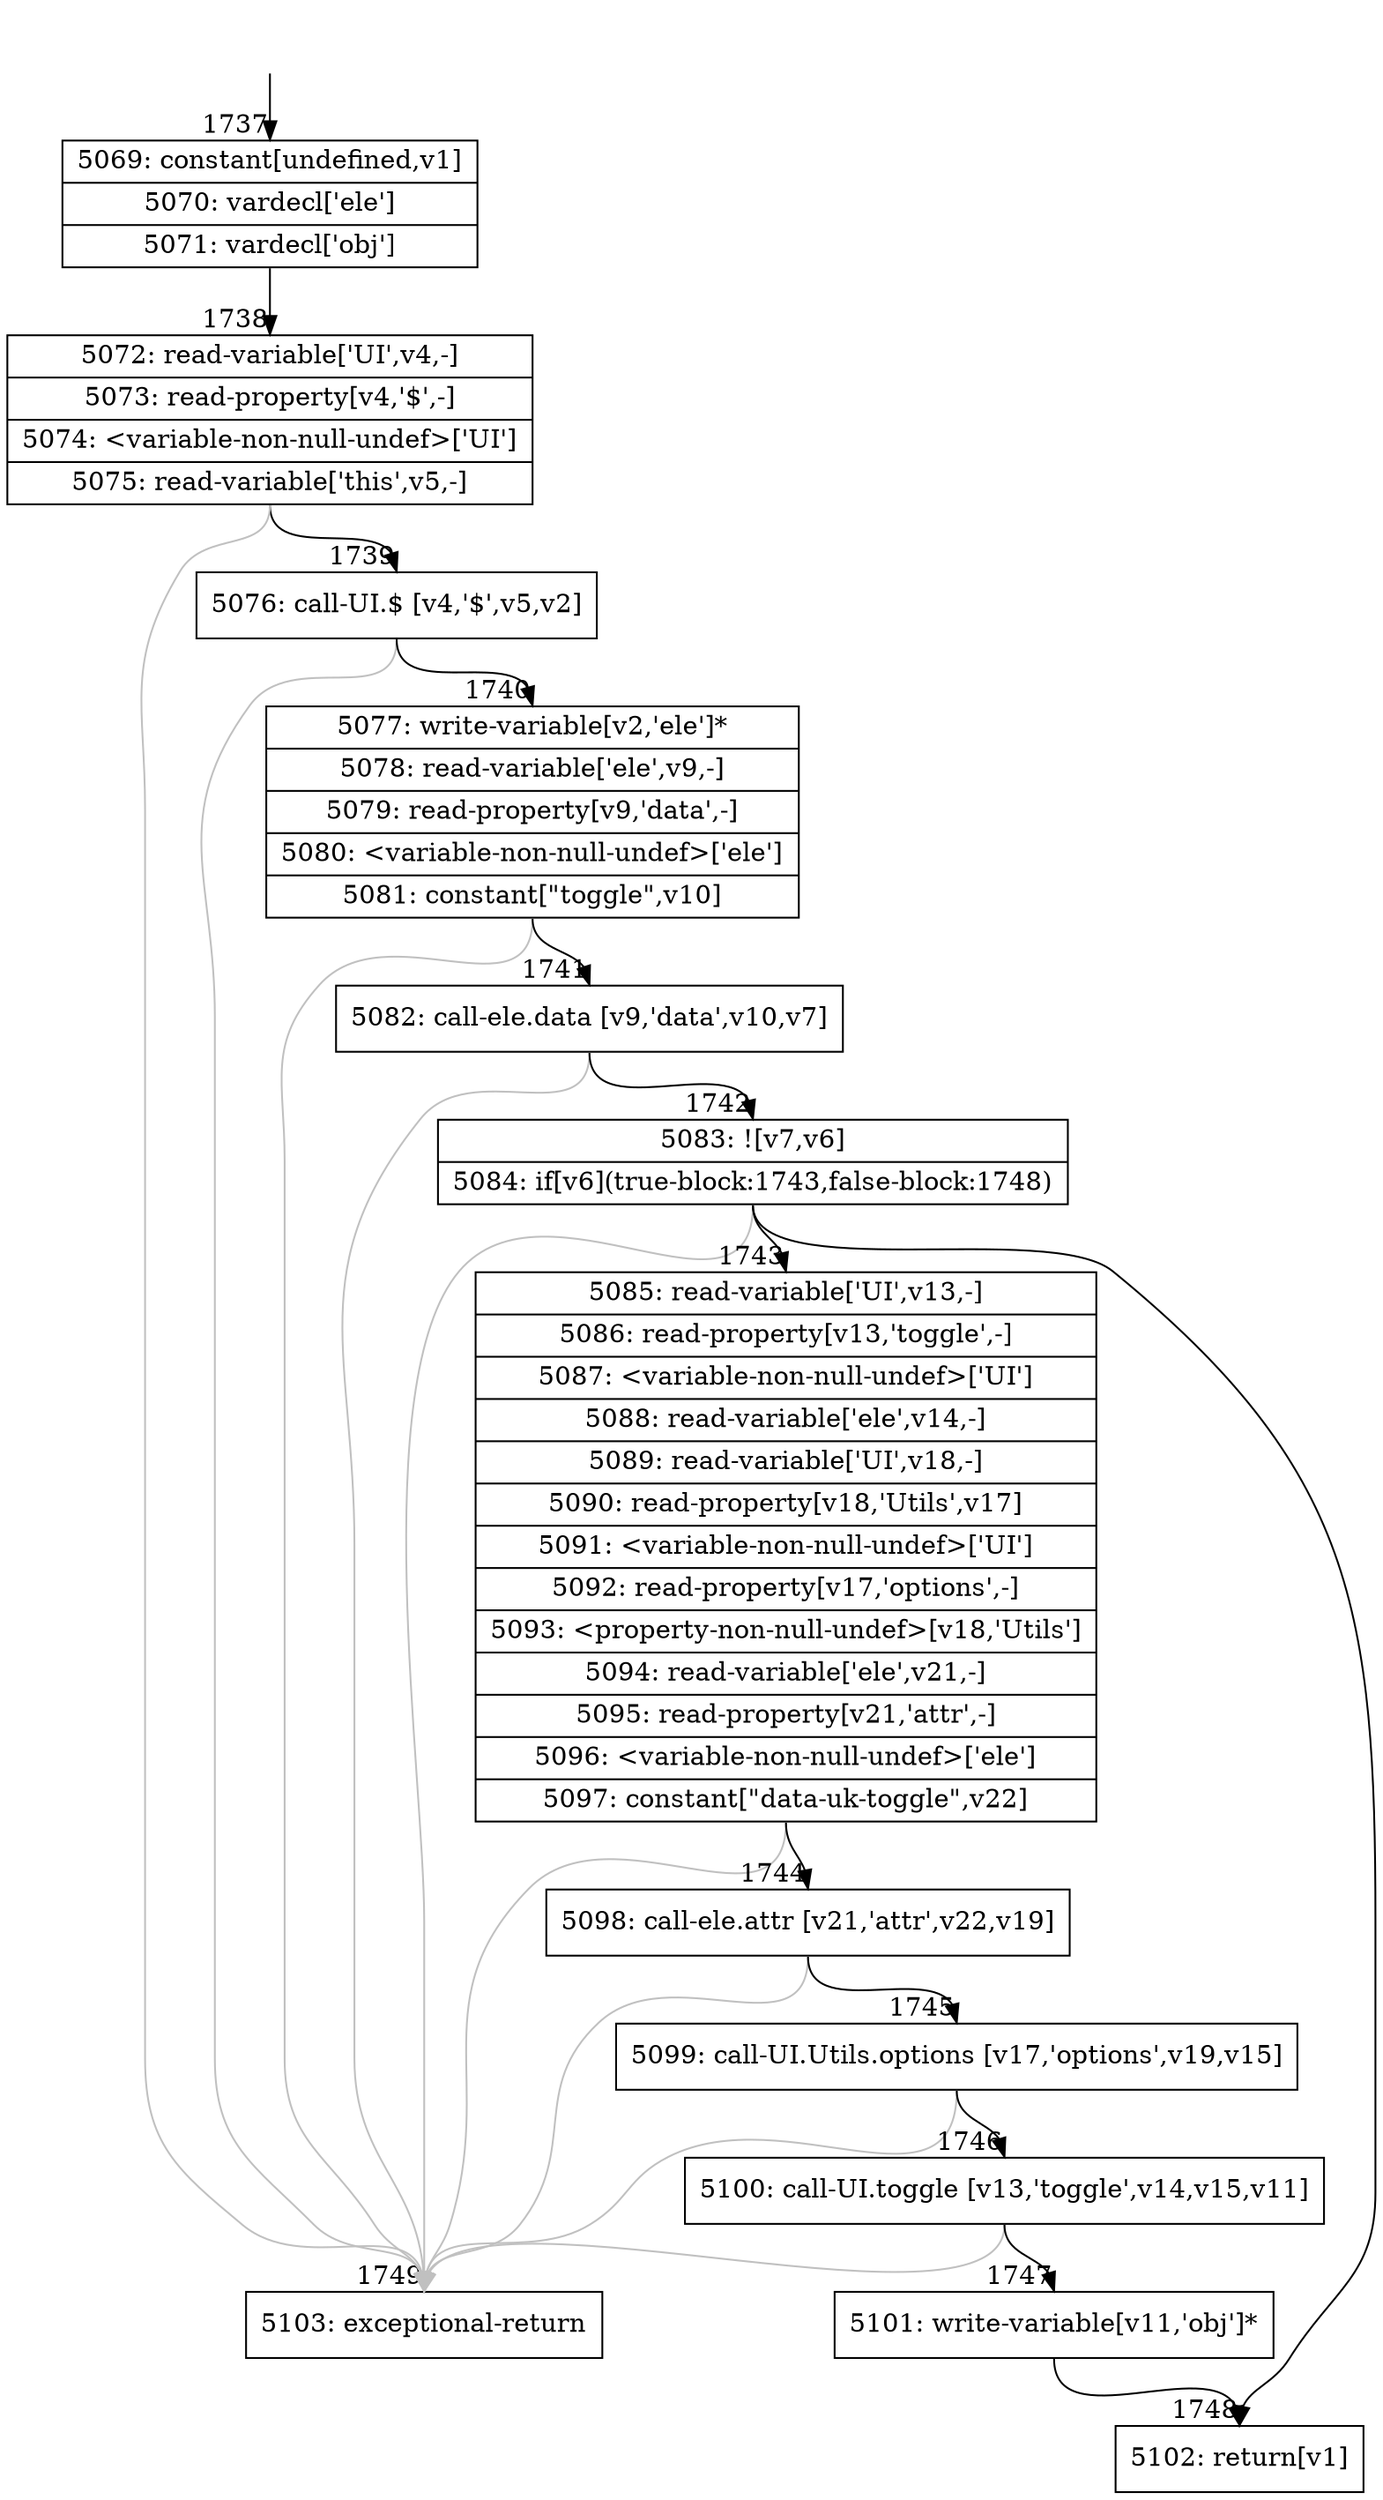 digraph {
rankdir="TD"
BB_entry138[shape=none,label=""];
BB_entry138 -> BB1737 [tailport=s, headport=n, headlabel="    1737"]
BB1737 [shape=record label="{5069: constant[undefined,v1]|5070: vardecl['ele']|5071: vardecl['obj']}" ] 
BB1737 -> BB1738 [tailport=s, headport=n, headlabel="      1738"]
BB1738 [shape=record label="{5072: read-variable['UI',v4,-]|5073: read-property[v4,'$',-]|5074: \<variable-non-null-undef\>['UI']|5075: read-variable['this',v5,-]}" ] 
BB1738 -> BB1739 [tailport=s, headport=n, headlabel="      1739"]
BB1738 -> BB1749 [tailport=s, headport=n, color=gray, headlabel="      1749"]
BB1739 [shape=record label="{5076: call-UI.$ [v4,'$',v5,v2]}" ] 
BB1739 -> BB1740 [tailport=s, headport=n, headlabel="      1740"]
BB1739 -> BB1749 [tailport=s, headport=n, color=gray]
BB1740 [shape=record label="{5077: write-variable[v2,'ele']*|5078: read-variable['ele',v9,-]|5079: read-property[v9,'data',-]|5080: \<variable-non-null-undef\>['ele']|5081: constant[\"toggle\",v10]}" ] 
BB1740 -> BB1741 [tailport=s, headport=n, headlabel="      1741"]
BB1740 -> BB1749 [tailport=s, headport=n, color=gray]
BB1741 [shape=record label="{5082: call-ele.data [v9,'data',v10,v7]}" ] 
BB1741 -> BB1742 [tailport=s, headport=n, headlabel="      1742"]
BB1741 -> BB1749 [tailport=s, headport=n, color=gray]
BB1742 [shape=record label="{5083: ![v7,v6]|5084: if[v6](true-block:1743,false-block:1748)}" ] 
BB1742 -> BB1743 [tailport=s, headport=n, headlabel="      1743"]
BB1742 -> BB1748 [tailport=s, headport=n, headlabel="      1748"]
BB1742 -> BB1749 [tailport=s, headport=n, color=gray]
BB1743 [shape=record label="{5085: read-variable['UI',v13,-]|5086: read-property[v13,'toggle',-]|5087: \<variable-non-null-undef\>['UI']|5088: read-variable['ele',v14,-]|5089: read-variable['UI',v18,-]|5090: read-property[v18,'Utils',v17]|5091: \<variable-non-null-undef\>['UI']|5092: read-property[v17,'options',-]|5093: \<property-non-null-undef\>[v18,'Utils']|5094: read-variable['ele',v21,-]|5095: read-property[v21,'attr',-]|5096: \<variable-non-null-undef\>['ele']|5097: constant[\"data-uk-toggle\",v22]}" ] 
BB1743 -> BB1744 [tailport=s, headport=n, headlabel="      1744"]
BB1743 -> BB1749 [tailport=s, headport=n, color=gray]
BB1744 [shape=record label="{5098: call-ele.attr [v21,'attr',v22,v19]}" ] 
BB1744 -> BB1745 [tailport=s, headport=n, headlabel="      1745"]
BB1744 -> BB1749 [tailport=s, headport=n, color=gray]
BB1745 [shape=record label="{5099: call-UI.Utils.options [v17,'options',v19,v15]}" ] 
BB1745 -> BB1746 [tailport=s, headport=n, headlabel="      1746"]
BB1745 -> BB1749 [tailport=s, headport=n, color=gray]
BB1746 [shape=record label="{5100: call-UI.toggle [v13,'toggle',v14,v15,v11]}" ] 
BB1746 -> BB1747 [tailport=s, headport=n, headlabel="      1747"]
BB1746 -> BB1749 [tailport=s, headport=n, color=gray]
BB1747 [shape=record label="{5101: write-variable[v11,'obj']*}" ] 
BB1747 -> BB1748 [tailport=s, headport=n]
BB1748 [shape=record label="{5102: return[v1]}" ] 
BB1749 [shape=record label="{5103: exceptional-return}" ] 
//#$~ 1343
}
